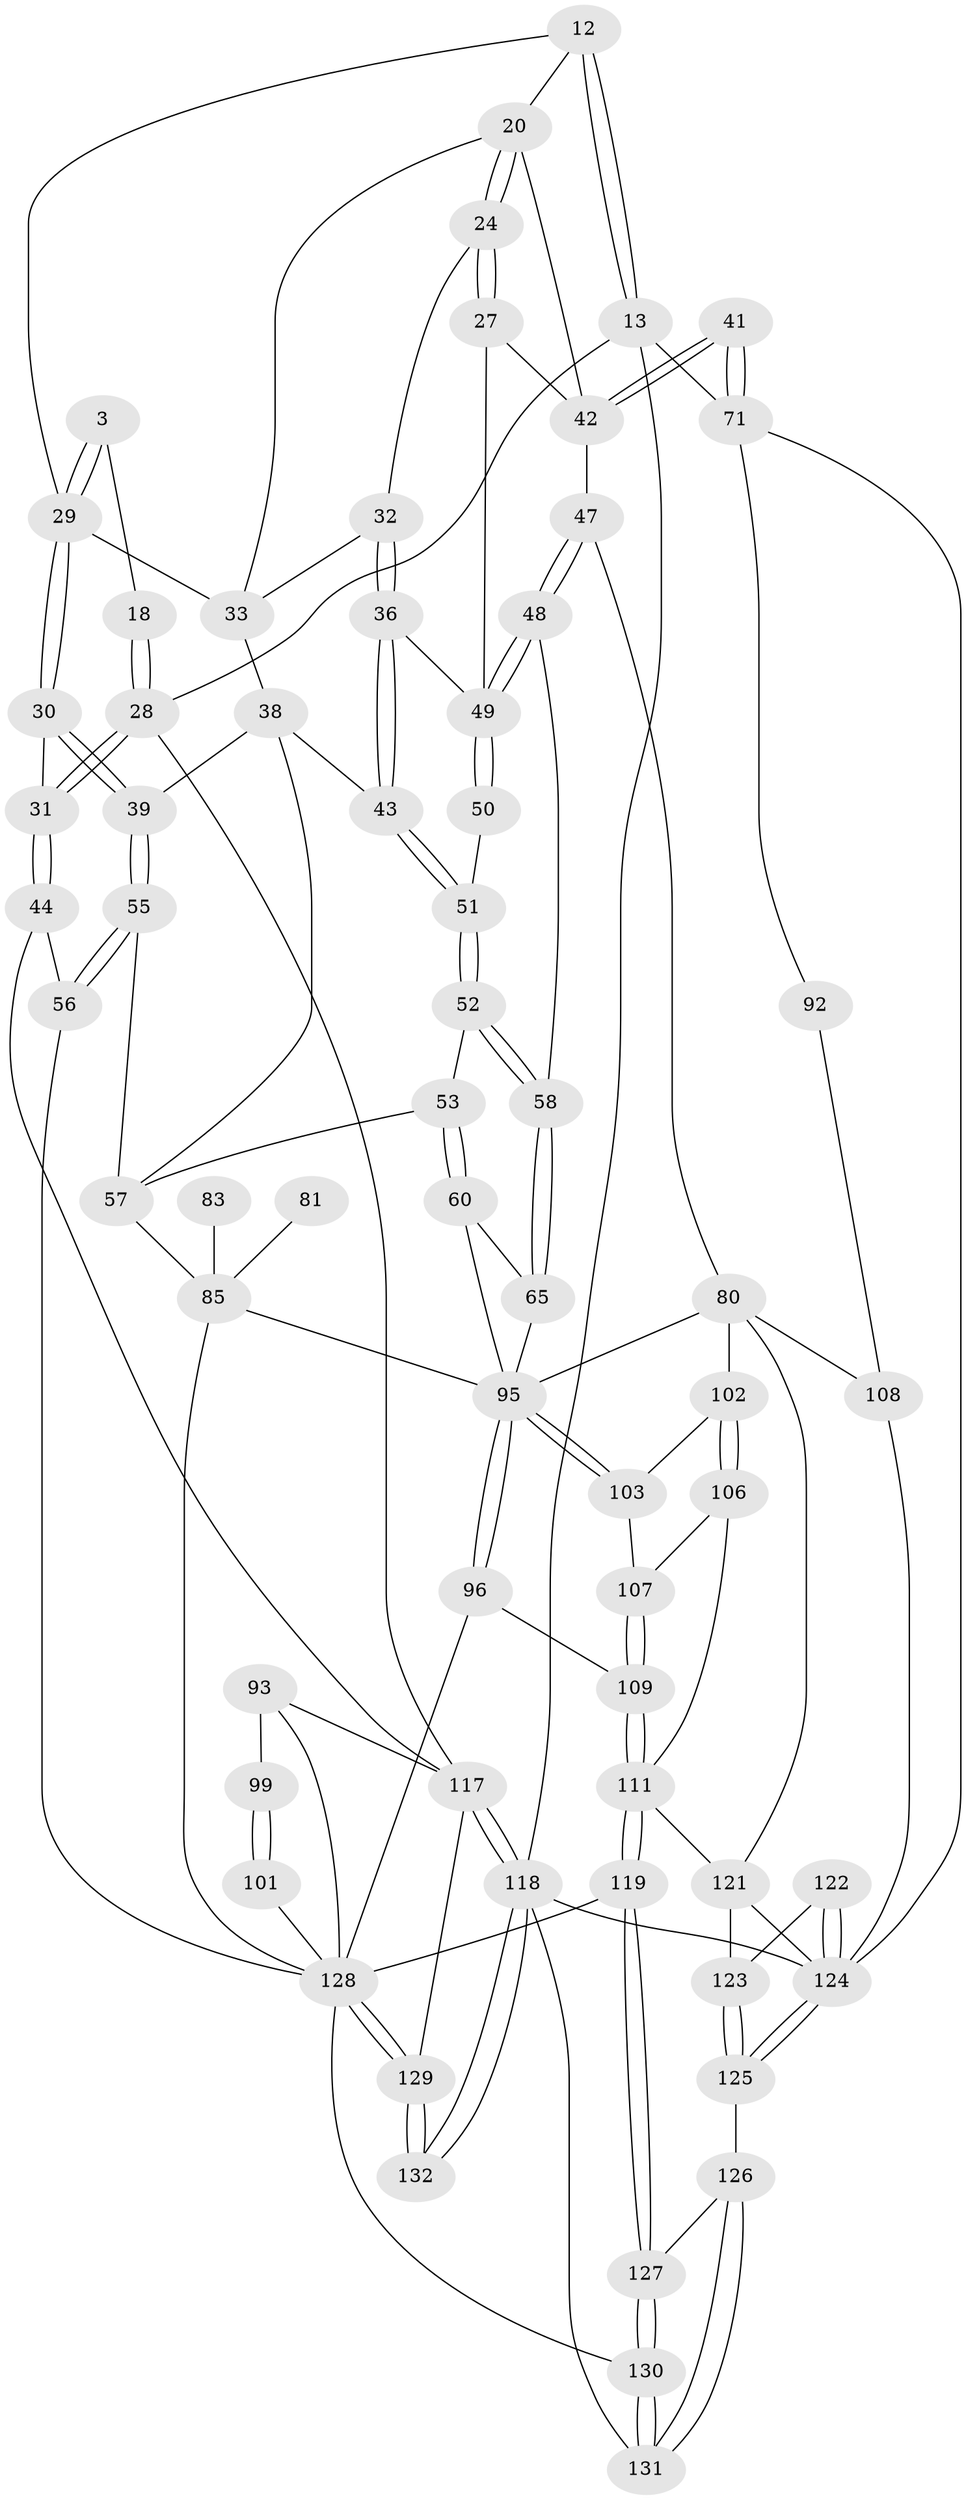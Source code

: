 // original degree distribution, {3: 0.030303030303030304, 5: 0.5303030303030303, 6: 0.22727272727272727, 4: 0.21212121212121213}
// Generated by graph-tools (version 1.1) at 2025/01/03/09/25 05:01:20]
// undirected, 66 vertices, 149 edges
graph export_dot {
graph [start="1"]
  node [color=gray90,style=filled];
  3 [pos="+0.3385263740390145+0.11652158040519148"];
  12 [pos="+0.7111651083448852+0",super="+11"];
  13 [pos="+1+0",super="+10"];
  18 [pos="+0.18547973929686037+0.10640157612994208",super="+2+7"];
  20 [pos="+0.6824037595199008+0.09806522628800858",super="+14+19"];
  24 [pos="+0.6649767927672278+0.13381369474250732"];
  27 [pos="+0.6836778837080485+0.21565660628393288"];
  28 [pos="+0.15673542968765827+0.17724043776365345",super="+9"];
  29 [pos="+0.3513686922326374+0.16157604624270247",super="+17+4"];
  30 [pos="+0.33395745040035507+0.21786252742518508"];
  31 [pos="+0.16663202647701736+0.19371507271498128"];
  32 [pos="+0.5865492637030131+0.21889273156399144",super="+25"];
  33 [pos="+0.515699920622952+0.2039002468146949",super="+16"];
  36 [pos="+0.5994446969962037+0.23358673994734752"];
  38 [pos="+0.42324557526304246+0.2649600378979197",super="+37"];
  39 [pos="+0.35182065645238786+0.26270568764303304"];
  41 [pos="+0.8547924378710265+0.38440074162258997",super="+40+22"];
  42 [pos="+0.8103105392167539+0.38166748273724344",super="+26"];
  43 [pos="+0.5161168372824518+0.2876814103742788"];
  44 [pos="+0.0757447813843735+0.39250576378939167"];
  47 [pos="+0.7571851434541661+0.40426572631943786"];
  48 [pos="+0.7135565106662475+0.40255368262305724"];
  49 [pos="+0.6987104312456475+0.38923333292900036",super="+34+35"];
  50 [pos="+0.6031083669330208+0.33305410538014335"];
  51 [pos="+0.5517015671398835+0.35248920753063656"];
  52 [pos="+0.5331845437359888+0.3796622916139778"];
  53 [pos="+0.5258646310329174+0.3845536527130933"];
  55 [pos="+0.3487049871819834+0.27659216259835906"];
  56 [pos="+0.19915737158914842+0.40325058346807124"];
  57 [pos="+0.3920551799053167+0.3825168288279177",super="+54"];
  58 [pos="+0.6396772723282467+0.45749465777570925"];
  60 [pos="+0.5060195953513066+0.49041204525336374"];
  65 [pos="+0.6296179732722543+0.47326143391527536"];
  71 [pos="+0.855231091503126+0.38482821979453297",super="+70+69"];
  80 [pos="+0.7549001221635162+0.5945183987767882",super="+76"];
  81 [pos="+0.4203725606214779+0.4761745632882499",super="+63"];
  83 [pos="+0.36277704853330667+0.5169847223261691"];
  85 [pos="+0.37449455716515406+0.6131147371435861",super="+67+84+66+82+64"];
  92 [pos="+0.9628813584738284+0.6148797155550703",super="+78"];
  93 [pos="+0.08354601383427501+0.6468799660831676",super="+88"];
  95 [pos="+0.524829465049837+0.6219104509955063",super="+91+77+61"];
  96 [pos="+0.5235333222085331+0.6264768130430126"];
  99 [pos="+0.09136144587582845+0.6486698227701027",super="+98"];
  101 [pos="+0.2419667280765091+0.7481820830811532"];
  102 [pos="+0.6408597360248144+0.56230180240093"];
  103 [pos="+0.583351357238797+0.6050117607962099"];
  106 [pos="+0.6453967012280238+0.6125616636057553"];
  107 [pos="+0.6206126076548555+0.6366485531533552"];
  108 [pos="+0.903283787330987+0.6643559607672169",super="+79"];
  109 [pos="+0.6036193963644746+0.6952362311644796"];
  111 [pos="+0.6538470958266106+0.78699307185797",super="+110+105"];
  117 [pos="+0+0.6674095800061322",super="+94+46+45"];
  118 [pos="+0+1",super="+72"];
  119 [pos="+0.652590896276762+0.7885039201282888"];
  121 [pos="+0.8034363673893434+0.817780593945123",super="+114+104"];
  122 [pos="+0.9369038938409873+0.7957081053551951"];
  123 [pos="+0.8101388529711555+0.8270425719568839"];
  124 [pos="+1+1",super="+73+74+112+113"];
  125 [pos="+0.8176186983566252+0.842531468394574"];
  126 [pos="+0.8005371130573666+0.893427735851525"];
  127 [pos="+0.6566715941318735+0.8913078858829669"];
  128 [pos="+0.5174890406867525+1",super="+120+97+100"];
  129 [pos="+0.18217796808127615+1",super="+115+116"];
  130 [pos="+0.6413661978169461+1"];
  131 [pos="+0.7797577626312278+1"];
  132 [pos="+0.11935810939197815+1"];
  3 -- 29 [weight=2];
  3 -- 29;
  3 -- 18;
  12 -- 13 [weight=2];
  12 -- 13;
  12 -- 29;
  12 -- 20 [weight=2];
  13 -- 118 [weight=2];
  13 -- 71;
  13 -- 28;
  18 -- 28 [weight=2];
  18 -- 28;
  20 -- 24;
  20 -- 24;
  20 -- 42;
  20 -- 33;
  24 -- 27;
  24 -- 27;
  24 -- 32;
  27 -- 49;
  27 -- 42;
  28 -- 31;
  28 -- 31;
  28 -- 117;
  29 -- 30;
  29 -- 30;
  29 -- 33;
  30 -- 31;
  30 -- 39;
  30 -- 39;
  31 -- 44;
  31 -- 44;
  32 -- 33 [weight=2];
  32 -- 36;
  32 -- 36;
  33 -- 38;
  36 -- 43;
  36 -- 43;
  36 -- 49;
  38 -- 39;
  38 -- 57;
  38 -- 43;
  39 -- 55;
  39 -- 55;
  41 -- 42 [weight=2];
  41 -- 42;
  41 -- 71 [weight=3];
  41 -- 71;
  42 -- 47;
  43 -- 51;
  43 -- 51;
  44 -- 56;
  44 -- 117;
  47 -- 48;
  47 -- 48;
  47 -- 80;
  48 -- 49;
  48 -- 49;
  48 -- 58;
  49 -- 50 [weight=2];
  49 -- 50;
  50 -- 51;
  51 -- 52;
  51 -- 52;
  52 -- 53;
  52 -- 58;
  52 -- 58;
  53 -- 60;
  53 -- 60;
  53 -- 57;
  55 -- 56;
  55 -- 56;
  55 -- 57;
  56 -- 128;
  57 -- 85;
  58 -- 65;
  58 -- 65;
  60 -- 65;
  60 -- 95;
  65 -- 95;
  71 -- 92 [weight=2];
  71 -- 124;
  80 -- 108;
  80 -- 121;
  80 -- 102;
  80 -- 95;
  81 -- 85 [weight=3];
  83 -- 85 [weight=2];
  85 -- 128 [weight=2];
  85 -- 95;
  92 -- 108 [weight=2];
  93 -- 99 [weight=2];
  93 -- 117 [weight=2];
  93 -- 128;
  95 -- 96;
  95 -- 96;
  95 -- 103;
  95 -- 103;
  96 -- 109;
  96 -- 128;
  99 -- 101 [weight=2];
  99 -- 101;
  101 -- 128;
  102 -- 103;
  102 -- 106;
  102 -- 106;
  103 -- 107;
  106 -- 107;
  106 -- 111;
  107 -- 109;
  107 -- 109;
  108 -- 124;
  109 -- 111;
  109 -- 111;
  111 -- 119;
  111 -- 119;
  111 -- 121 [weight=2];
  117 -- 118;
  117 -- 118;
  117 -- 129;
  118 -- 132;
  118 -- 132;
  118 -- 131;
  118 -- 124;
  119 -- 127;
  119 -- 127;
  119 -- 128;
  121 -- 123;
  121 -- 124;
  122 -- 123;
  122 -- 124 [weight=2];
  122 -- 124;
  123 -- 125;
  123 -- 125;
  124 -- 125;
  124 -- 125;
  125 -- 126;
  126 -- 127;
  126 -- 131;
  126 -- 131;
  127 -- 130;
  127 -- 130;
  128 -- 129 [weight=2];
  128 -- 129;
  128 -- 130;
  129 -- 132 [weight=2];
  129 -- 132;
  130 -- 131;
  130 -- 131;
}

